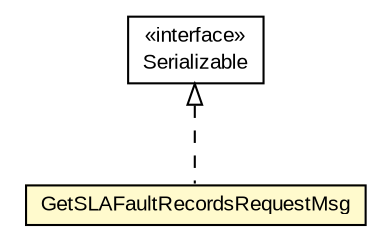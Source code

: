 #!/usr/local/bin/dot
#
# Class diagram 
# Generated by UMLGraph version R5_6-24-gf6e263 (http://www.umlgraph.org/)
#

digraph G {
	edge [fontname="arial",fontsize=10,labelfontname="arial",labelfontsize=10];
	node [fontname="arial",fontsize=10,shape=plaintext];
	nodesep=0.25;
	ranksep=0.5;
	// org.miloss.fgsms.services.interfaces.dataaccessservice.GetSLAFaultRecordsRequestMsg
	c628799 [label=<<table title="org.miloss.fgsms.services.interfaces.dataaccessservice.GetSLAFaultRecordsRequestMsg" border="0" cellborder="1" cellspacing="0" cellpadding="2" port="p" bgcolor="lemonChiffon" href="./GetSLAFaultRecordsRequestMsg.html">
		<tr><td><table border="0" cellspacing="0" cellpadding="1">
<tr><td align="center" balign="center"> GetSLAFaultRecordsRequestMsg </td></tr>
		</table></td></tr>
		</table>>, URL="./GetSLAFaultRecordsRequestMsg.html", fontname="arial", fontcolor="black", fontsize=10.0];
	//org.miloss.fgsms.services.interfaces.dataaccessservice.GetSLAFaultRecordsRequestMsg implements java.io.Serializable
	c629714:p -> c628799:p [dir=back,arrowtail=empty,style=dashed];
	// java.io.Serializable
	c629714 [label=<<table title="java.io.Serializable" border="0" cellborder="1" cellspacing="0" cellpadding="2" port="p" href="http://java.sun.com/j2se/1.4.2/docs/api/java/io/Serializable.html">
		<tr><td><table border="0" cellspacing="0" cellpadding="1">
<tr><td align="center" balign="center"> &#171;interface&#187; </td></tr>
<tr><td align="center" balign="center"> Serializable </td></tr>
		</table></td></tr>
		</table>>, URL="http://java.sun.com/j2se/1.4.2/docs/api/java/io/Serializable.html", fontname="arial", fontcolor="black", fontsize=10.0];
}

